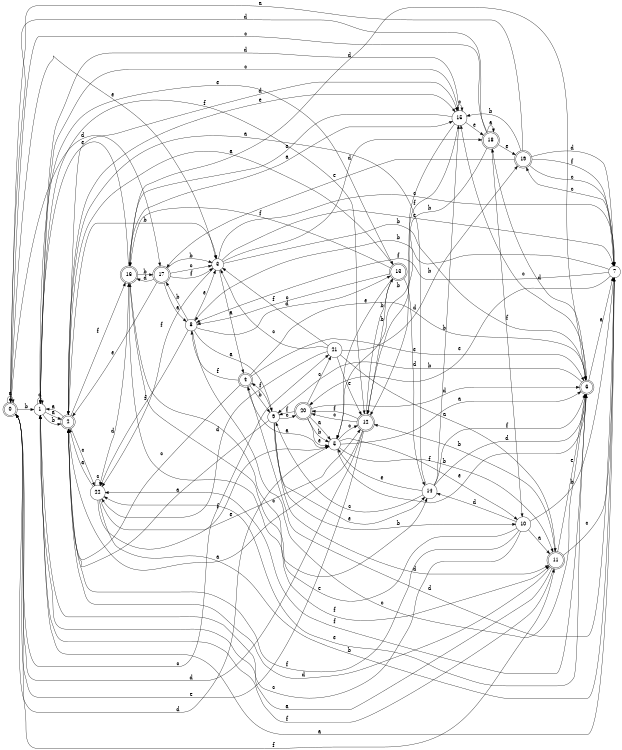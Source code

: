 digraph n19_5 {
__start0 [label="" shape="none"];

rankdir=LR;
size="8,5";

s0 [style="rounded,filled", color="black", fillcolor="white" shape="doublecircle", label="0"];
s1 [style="filled", color="black", fillcolor="white" shape="circle", label="1"];
s2 [style="rounded,filled", color="black", fillcolor="white" shape="doublecircle", label="2"];
s3 [style="filled", color="black", fillcolor="white" shape="circle", label="3"];
s4 [style="rounded,filled", color="black", fillcolor="white" shape="doublecircle", label="4"];
s5 [style="filled", color="black", fillcolor="white" shape="circle", label="5"];
s6 [style="rounded,filled", color="black", fillcolor="white" shape="doublecircle", label="6"];
s7 [style="filled", color="black", fillcolor="white" shape="circle", label="7"];
s8 [style="filled", color="black", fillcolor="white" shape="circle", label="8"];
s9 [style="filled", color="black", fillcolor="white" shape="circle", label="9"];
s10 [style="filled", color="black", fillcolor="white" shape="circle", label="10"];
s11 [style="rounded,filled", color="black", fillcolor="white" shape="doublecircle", label="11"];
s12 [style="rounded,filled", color="black", fillcolor="white" shape="doublecircle", label="12"];
s13 [style="rounded,filled", color="black", fillcolor="white" shape="doublecircle", label="13"];
s14 [style="filled", color="black", fillcolor="white" shape="circle", label="14"];
s15 [style="filled", color="black", fillcolor="white" shape="circle", label="15"];
s16 [style="rounded,filled", color="black", fillcolor="white" shape="doublecircle", label="16"];
s17 [style="rounded,filled", color="black", fillcolor="white" shape="doublecircle", label="17"];
s18 [style="rounded,filled", color="black", fillcolor="white" shape="doublecircle", label="18"];
s19 [style="rounded,filled", color="black", fillcolor="white" shape="doublecircle", label="19"];
s20 [style="rounded,filled", color="black", fillcolor="white" shape="doublecircle", label="20"];
s21 [style="filled", color="black", fillcolor="white" shape="circle", label="21"];
s22 [style="filled", color="black", fillcolor="white" shape="circle", label="22"];
s0 -> s0 [label="a"];
s0 -> s1 [label="b"];
s0 -> s21 [label="c"];
s0 -> s17 [label="d"];
s0 -> s3 [label="e"];
s0 -> s11 [label="f"];
s1 -> s2 [label="a"];
s1 -> s2 [label="b"];
s1 -> s15 [label="c"];
s1 -> s1 [label="d"];
s1 -> s13 [label="e"];
s1 -> s12 [label="f"];
s2 -> s1 [label="a"];
s2 -> s3 [label="b"];
s2 -> s22 [label="c"];
s2 -> s15 [label="d"];
s2 -> s15 [label="e"];
s2 -> s16 [label="f"];
s3 -> s4 [label="a"];
s3 -> s6 [label="b"];
s3 -> s7 [label="c"];
s3 -> s18 [label="d"];
s3 -> s7 [label="e"];
s3 -> s22 [label="f"];
s4 -> s5 [label="a"];
s4 -> s9 [label="b"];
s4 -> s2 [label="c"];
s4 -> s6 [label="d"];
s4 -> s6 [label="e"];
s4 -> s8 [label="f"];
s5 -> s6 [label="a"];
s5 -> s11 [label="b"];
s5 -> s12 [label="c"];
s5 -> s0 [label="d"];
s5 -> s6 [label="e"];
s5 -> s10 [label="f"];
s6 -> s7 [label="a"];
s6 -> s9 [label="b"];
s6 -> s15 [label="c"];
s6 -> s18 [label="d"];
s6 -> s22 [label="e"];
s6 -> s22 [label="f"];
s7 -> s1 [label="a"];
s7 -> s8 [label="b"];
s7 -> s19 [label="c"];
s7 -> s4 [label="d"];
s7 -> s20 [label="e"];
s7 -> s8 [label="f"];
s8 -> s9 [label="a"];
s8 -> s17 [label="b"];
s8 -> s6 [label="c"];
s8 -> s13 [label="d"];
s8 -> s3 [label="e"];
s8 -> s22 [label="f"];
s9 -> s2 [label="a"];
s9 -> s10 [label="b"];
s9 -> s20 [label="c"];
s9 -> s11 [label="d"];
s9 -> s14 [label="e"];
s9 -> s4 [label="f"];
s10 -> s11 [label="a"];
s10 -> s7 [label="b"];
s10 -> s1 [label="c"];
s10 -> s14 [label="d"];
s10 -> s16 [label="e"];
s10 -> s2 [label="f"];
s11 -> s1 [label="a"];
s11 -> s12 [label="b"];
s11 -> s7 [label="c"];
s11 -> s2 [label="d"];
s11 -> s6 [label="e"];
s11 -> s1 [label="f"];
s12 -> s2 [label="a"];
s12 -> s13 [label="b"];
s12 -> s20 [label="c"];
s12 -> s0 [label="d"];
s12 -> s0 [label="e"];
s12 -> s20 [label="f"];
s13 -> s2 [label="a"];
s13 -> s12 [label="b"];
s13 -> s8 [label="c"];
s13 -> s14 [label="d"];
s13 -> s5 [label="e"];
s13 -> s16 [label="f"];
s14 -> s2 [label="a"];
s14 -> s15 [label="b"];
s14 -> s9 [label="c"];
s14 -> s6 [label="d"];
s14 -> s5 [label="e"];
s14 -> s6 [label="f"];
s15 -> s16 [label="a"];
s15 -> s5 [label="b"];
s15 -> s15 [label="c"];
s15 -> s1 [label="d"];
s15 -> s18 [label="e"];
s15 -> s12 [label="f"];
s16 -> s15 [label="a"];
s16 -> s17 [label="b"];
s16 -> s14 [label="c"];
s16 -> s6 [label="d"];
s16 -> s1 [label="e"];
s16 -> s11 [label="f"];
s17 -> s8 [label="a"];
s17 -> s3 [label="b"];
s17 -> s3 [label="c"];
s17 -> s16 [label="d"];
s17 -> s2 [label="e"];
s17 -> s3 [label="f"];
s18 -> s18 [label="a"];
s18 -> s12 [label="b"];
s18 -> s0 [label="c"];
s18 -> s0 [label="d"];
s18 -> s19 [label="e"];
s18 -> s10 [label="f"];
s19 -> s0 [label="a"];
s19 -> s15 [label="b"];
s19 -> s7 [label="c"];
s19 -> s7 [label="d"];
s19 -> s17 [label="e"];
s19 -> s7 [label="f"];
s20 -> s5 [label="a"];
s20 -> s5 [label="b"];
s20 -> s21 [label="c"];
s20 -> s6 [label="d"];
s20 -> s5 [label="e"];
s20 -> s9 [label="f"];
s21 -> s11 [label="a"];
s21 -> s19 [label="b"];
s21 -> s3 [label="c"];
s21 -> s22 [label="d"];
s21 -> s12 [label="e"];
s21 -> s3 [label="f"];
s22 -> s2 [label="a"];
s22 -> s7 [label="b"];
s22 -> s22 [label="c"];
s22 -> s16 [label="d"];
s22 -> s12 [label="e"];
s22 -> s5 [label="f"];

}
